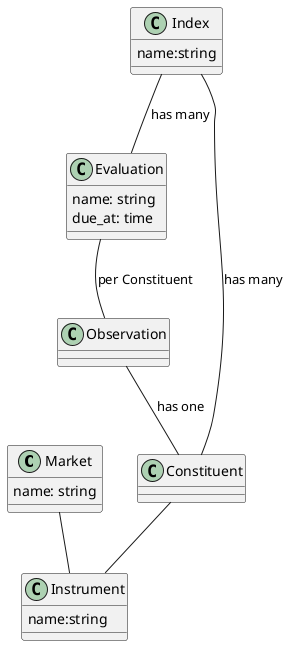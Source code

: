 @startuml

class Market{
    name: string
}

class Instrument{
    name:string
}
class Observation{
}


class Index{
    name:string
}

class Evaluation{
    name: string
    due_at: time
}

class Constituent{
}

Index -- Constituent : has many
Constituent -- Instrument
Market -- Instrument
Index --Evaluation :  has many

Evaluation -- Observation : per Constituent
Observation -- Constituent : has one



@enduml